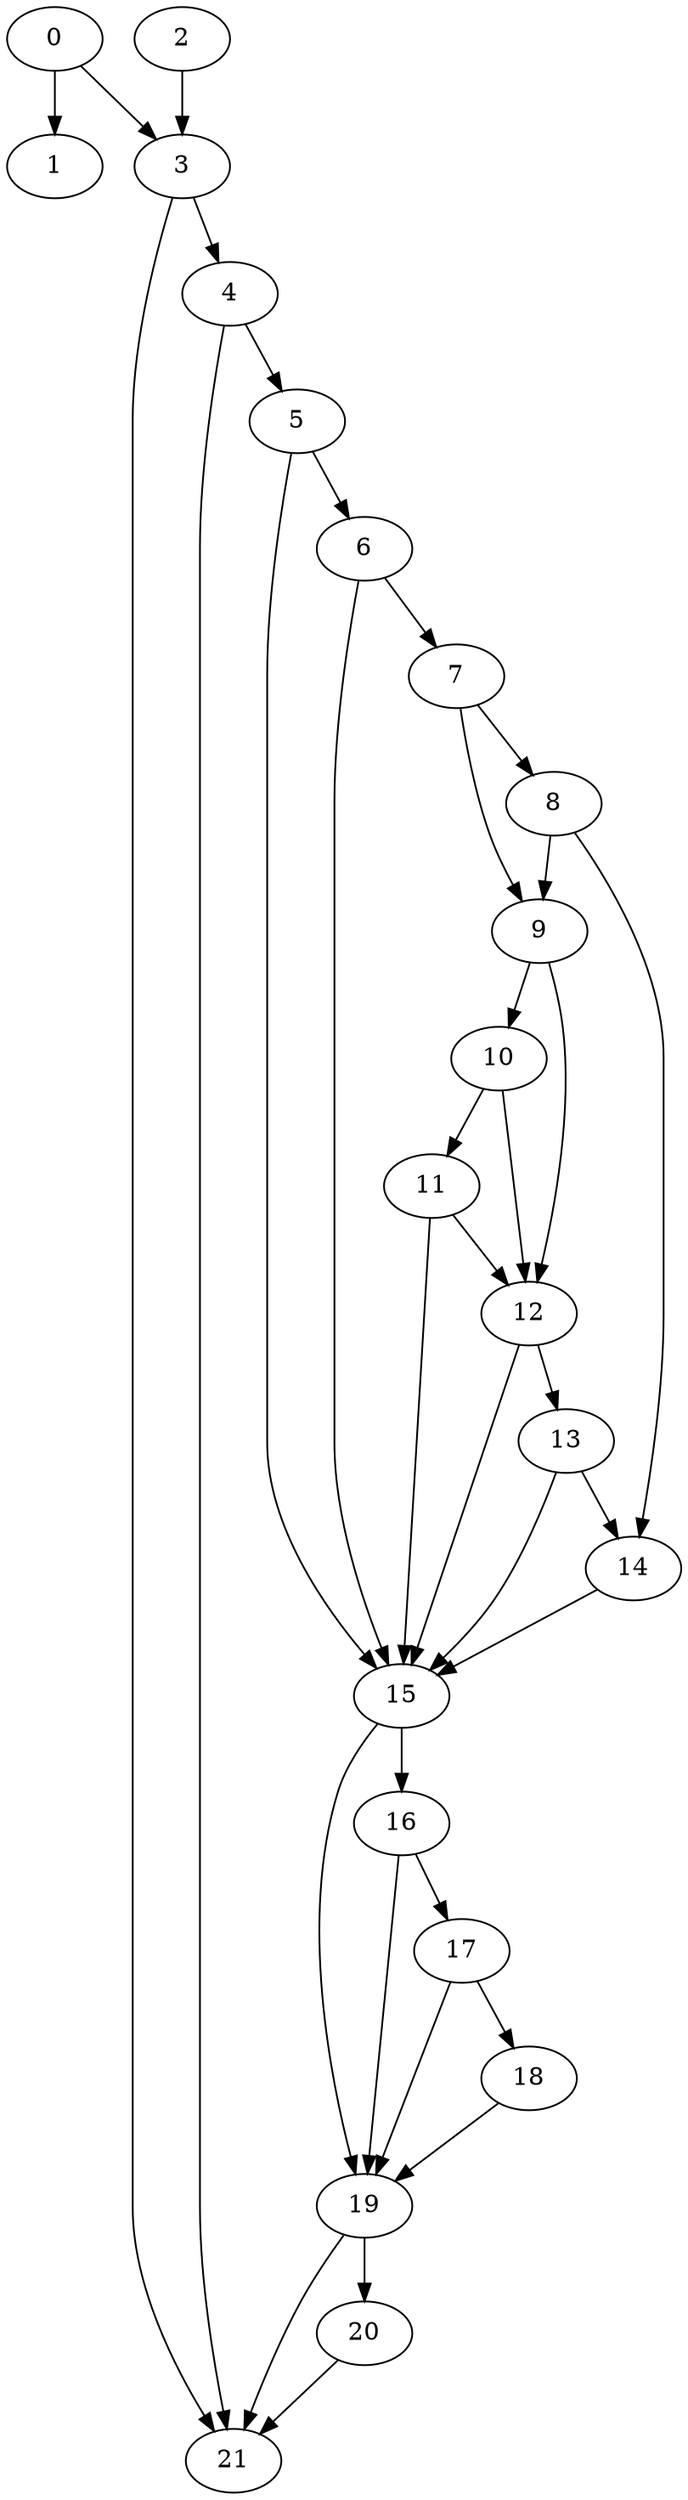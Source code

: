 digraph {
	0
	1
	2
	3
	4
	5
	6
	7
	8
	9
	10
	11
	12
	13
	14
	15
	16
	17
	18
	19
	20
	21
	6 -> 7
	7 -> 8
	15 -> 19
	16 -> 19
	17 -> 19
	18 -> 19
	19 -> 20
	3 -> 21
	4 -> 21
	19 -> 21
	20 -> 21
	0 -> 3
	2 -> 3
	4 -> 5
	8 -> 14
	13 -> 14
	5 -> 15
	6 -> 15
	11 -> 15
	12 -> 15
	13 -> 15
	14 -> 15
	17 -> 18
	7 -> 9
	8 -> 9
	9 -> 10
	12 -> 13
	16 -> 17
	0 -> 1
	5 -> 6
	9 -> 12
	10 -> 12
	11 -> 12
	15 -> 16
	3 -> 4
	10 -> 11
}
